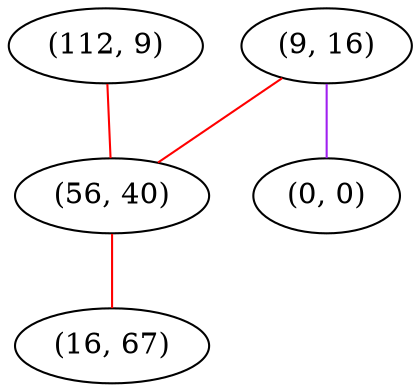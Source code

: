 graph "" {
"(112, 9)";
"(9, 16)";
"(56, 40)";
"(16, 67)";
"(0, 0)";
"(112, 9)" -- "(56, 40)"  [color=red, key=0, weight=1];
"(9, 16)" -- "(56, 40)"  [color=red, key=0, weight=1];
"(9, 16)" -- "(0, 0)"  [color=purple, key=0, weight=4];
"(56, 40)" -- "(16, 67)"  [color=red, key=0, weight=1];
}
